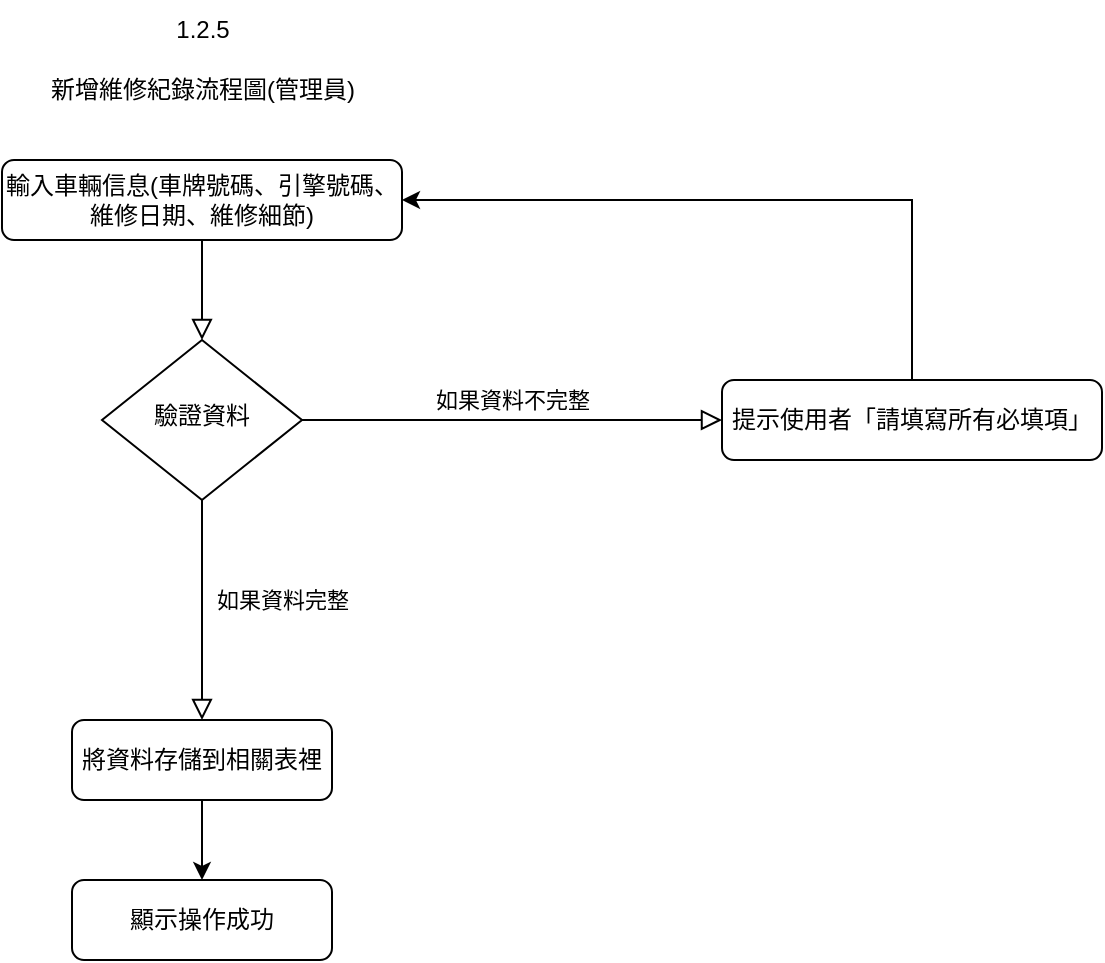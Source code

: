 <mxfile version="24.8.4">
  <diagram name="Page-1" id="UC1jUfUWWfGdeCDogA8o">
    <mxGraphModel dx="1434" dy="772" grid="1" gridSize="10" guides="1" tooltips="1" connect="1" arrows="1" fold="1" page="1" pageScale="1" pageWidth="827" pageHeight="1169" math="0" shadow="0">
      <root>
        <mxCell id="0" />
        <mxCell id="1" parent="0" />
        <mxCell id="HuFbkWinaVBAzgEqc3Ru-1" value="" style="rounded=0;html=1;jettySize=auto;orthogonalLoop=1;fontSize=11;endArrow=block;endFill=0;endSize=8;strokeWidth=1;shadow=0;labelBackgroundColor=none;edgeStyle=orthogonalEdgeStyle;" parent="1" source="HuFbkWinaVBAzgEqc3Ru-2" target="HuFbkWinaVBAzgEqc3Ru-5" edge="1">
          <mxGeometry relative="1" as="geometry" />
        </mxCell>
        <mxCell id="HuFbkWinaVBAzgEqc3Ru-2" value="輸入車輛信息(車牌號碼、引擎號碼、維修日期、維修細節)" style="rounded=1;whiteSpace=wrap;html=1;fontSize=12;glass=0;strokeWidth=1;shadow=0;" parent="1" vertex="1">
          <mxGeometry x="110" y="180" width="200" height="40" as="geometry" />
        </mxCell>
        <mxCell id="HuFbkWinaVBAzgEqc3Ru-3" value="如果資料完整" style="rounded=0;html=1;jettySize=auto;orthogonalLoop=1;fontSize=11;endArrow=block;endFill=0;endSize=8;strokeWidth=1;shadow=0;labelBackgroundColor=none;edgeStyle=orthogonalEdgeStyle;entryX=0.5;entryY=0;entryDx=0;entryDy=0;" parent="1" source="HuFbkWinaVBAzgEqc3Ru-5" target="HuFbkWinaVBAzgEqc3Ru-9" edge="1">
          <mxGeometry x="-0.091" y="40" relative="1" as="geometry">
            <mxPoint as="offset" />
            <mxPoint x="210" y="430" as="targetPoint" />
          </mxGeometry>
        </mxCell>
        <mxCell id="HuFbkWinaVBAzgEqc3Ru-4" value="如果資料不完整" style="edgeStyle=orthogonalEdgeStyle;rounded=0;html=1;jettySize=auto;orthogonalLoop=1;fontSize=11;endArrow=block;endFill=0;endSize=8;strokeWidth=1;shadow=0;labelBackgroundColor=none;" parent="1" source="HuFbkWinaVBAzgEqc3Ru-5" target="HuFbkWinaVBAzgEqc3Ru-7" edge="1">
          <mxGeometry y="10" relative="1" as="geometry">
            <mxPoint as="offset" />
          </mxGeometry>
        </mxCell>
        <mxCell id="HuFbkWinaVBAzgEqc3Ru-5" value="驗證資料" style="rhombus;whiteSpace=wrap;html=1;shadow=0;fontFamily=Helvetica;fontSize=12;align=center;strokeWidth=1;spacing=6;spacingTop=-4;" parent="1" vertex="1">
          <mxGeometry x="160" y="270" width="100" height="80" as="geometry" />
        </mxCell>
        <mxCell id="HuFbkWinaVBAzgEqc3Ru-6" style="edgeStyle=orthogonalEdgeStyle;rounded=0;orthogonalLoop=1;jettySize=auto;html=1;exitX=0.5;exitY=0;exitDx=0;exitDy=0;entryX=1;entryY=0.5;entryDx=0;entryDy=0;" parent="1" source="HuFbkWinaVBAzgEqc3Ru-7" target="HuFbkWinaVBAzgEqc3Ru-2" edge="1">
          <mxGeometry relative="1" as="geometry" />
        </mxCell>
        <mxCell id="HuFbkWinaVBAzgEqc3Ru-7" value="提示使用者「請填寫所有必填項」" style="rounded=1;whiteSpace=wrap;html=1;fontSize=12;glass=0;strokeWidth=1;shadow=0;" parent="1" vertex="1">
          <mxGeometry x="470" y="290" width="190" height="40" as="geometry" />
        </mxCell>
        <mxCell id="HuFbkWinaVBAzgEqc3Ru-8" value="" style="edgeStyle=orthogonalEdgeStyle;rounded=0;orthogonalLoop=1;jettySize=auto;html=1;" parent="1" source="HuFbkWinaVBAzgEqc3Ru-9" target="HuFbkWinaVBAzgEqc3Ru-11" edge="1">
          <mxGeometry relative="1" as="geometry" />
        </mxCell>
        <mxCell id="HuFbkWinaVBAzgEqc3Ru-9" value="將資料存儲到相關表裡" style="rounded=1;whiteSpace=wrap;html=1;fontSize=12;glass=0;strokeWidth=1;shadow=0;" parent="1" vertex="1">
          <mxGeometry x="145" y="460" width="130" height="40" as="geometry" />
        </mxCell>
        <mxCell id="HuFbkWinaVBAzgEqc3Ru-10" value="新增維修紀錄流程圖(管理員)" style="text;html=1;align=center;verticalAlign=middle;resizable=0;points=[];autosize=1;strokeColor=none;fillColor=none;" parent="1" vertex="1">
          <mxGeometry x="120" y="130" width="180" height="30" as="geometry" />
        </mxCell>
        <mxCell id="HuFbkWinaVBAzgEqc3Ru-11" value="顯示操作成功" style="rounded=1;whiteSpace=wrap;html=1;fontSize=12;glass=0;strokeWidth=1;shadow=0;" parent="1" vertex="1">
          <mxGeometry x="145" y="540" width="130" height="40" as="geometry" />
        </mxCell>
        <mxCell id="vX0lyhzSFgJIpqLpfu0u-1" value="1.2.5" style="text;html=1;align=center;verticalAlign=middle;resizable=0;points=[];autosize=1;strokeColor=none;fillColor=none;" vertex="1" parent="1">
          <mxGeometry x="185" y="100" width="50" height="30" as="geometry" />
        </mxCell>
      </root>
    </mxGraphModel>
  </diagram>
</mxfile>
